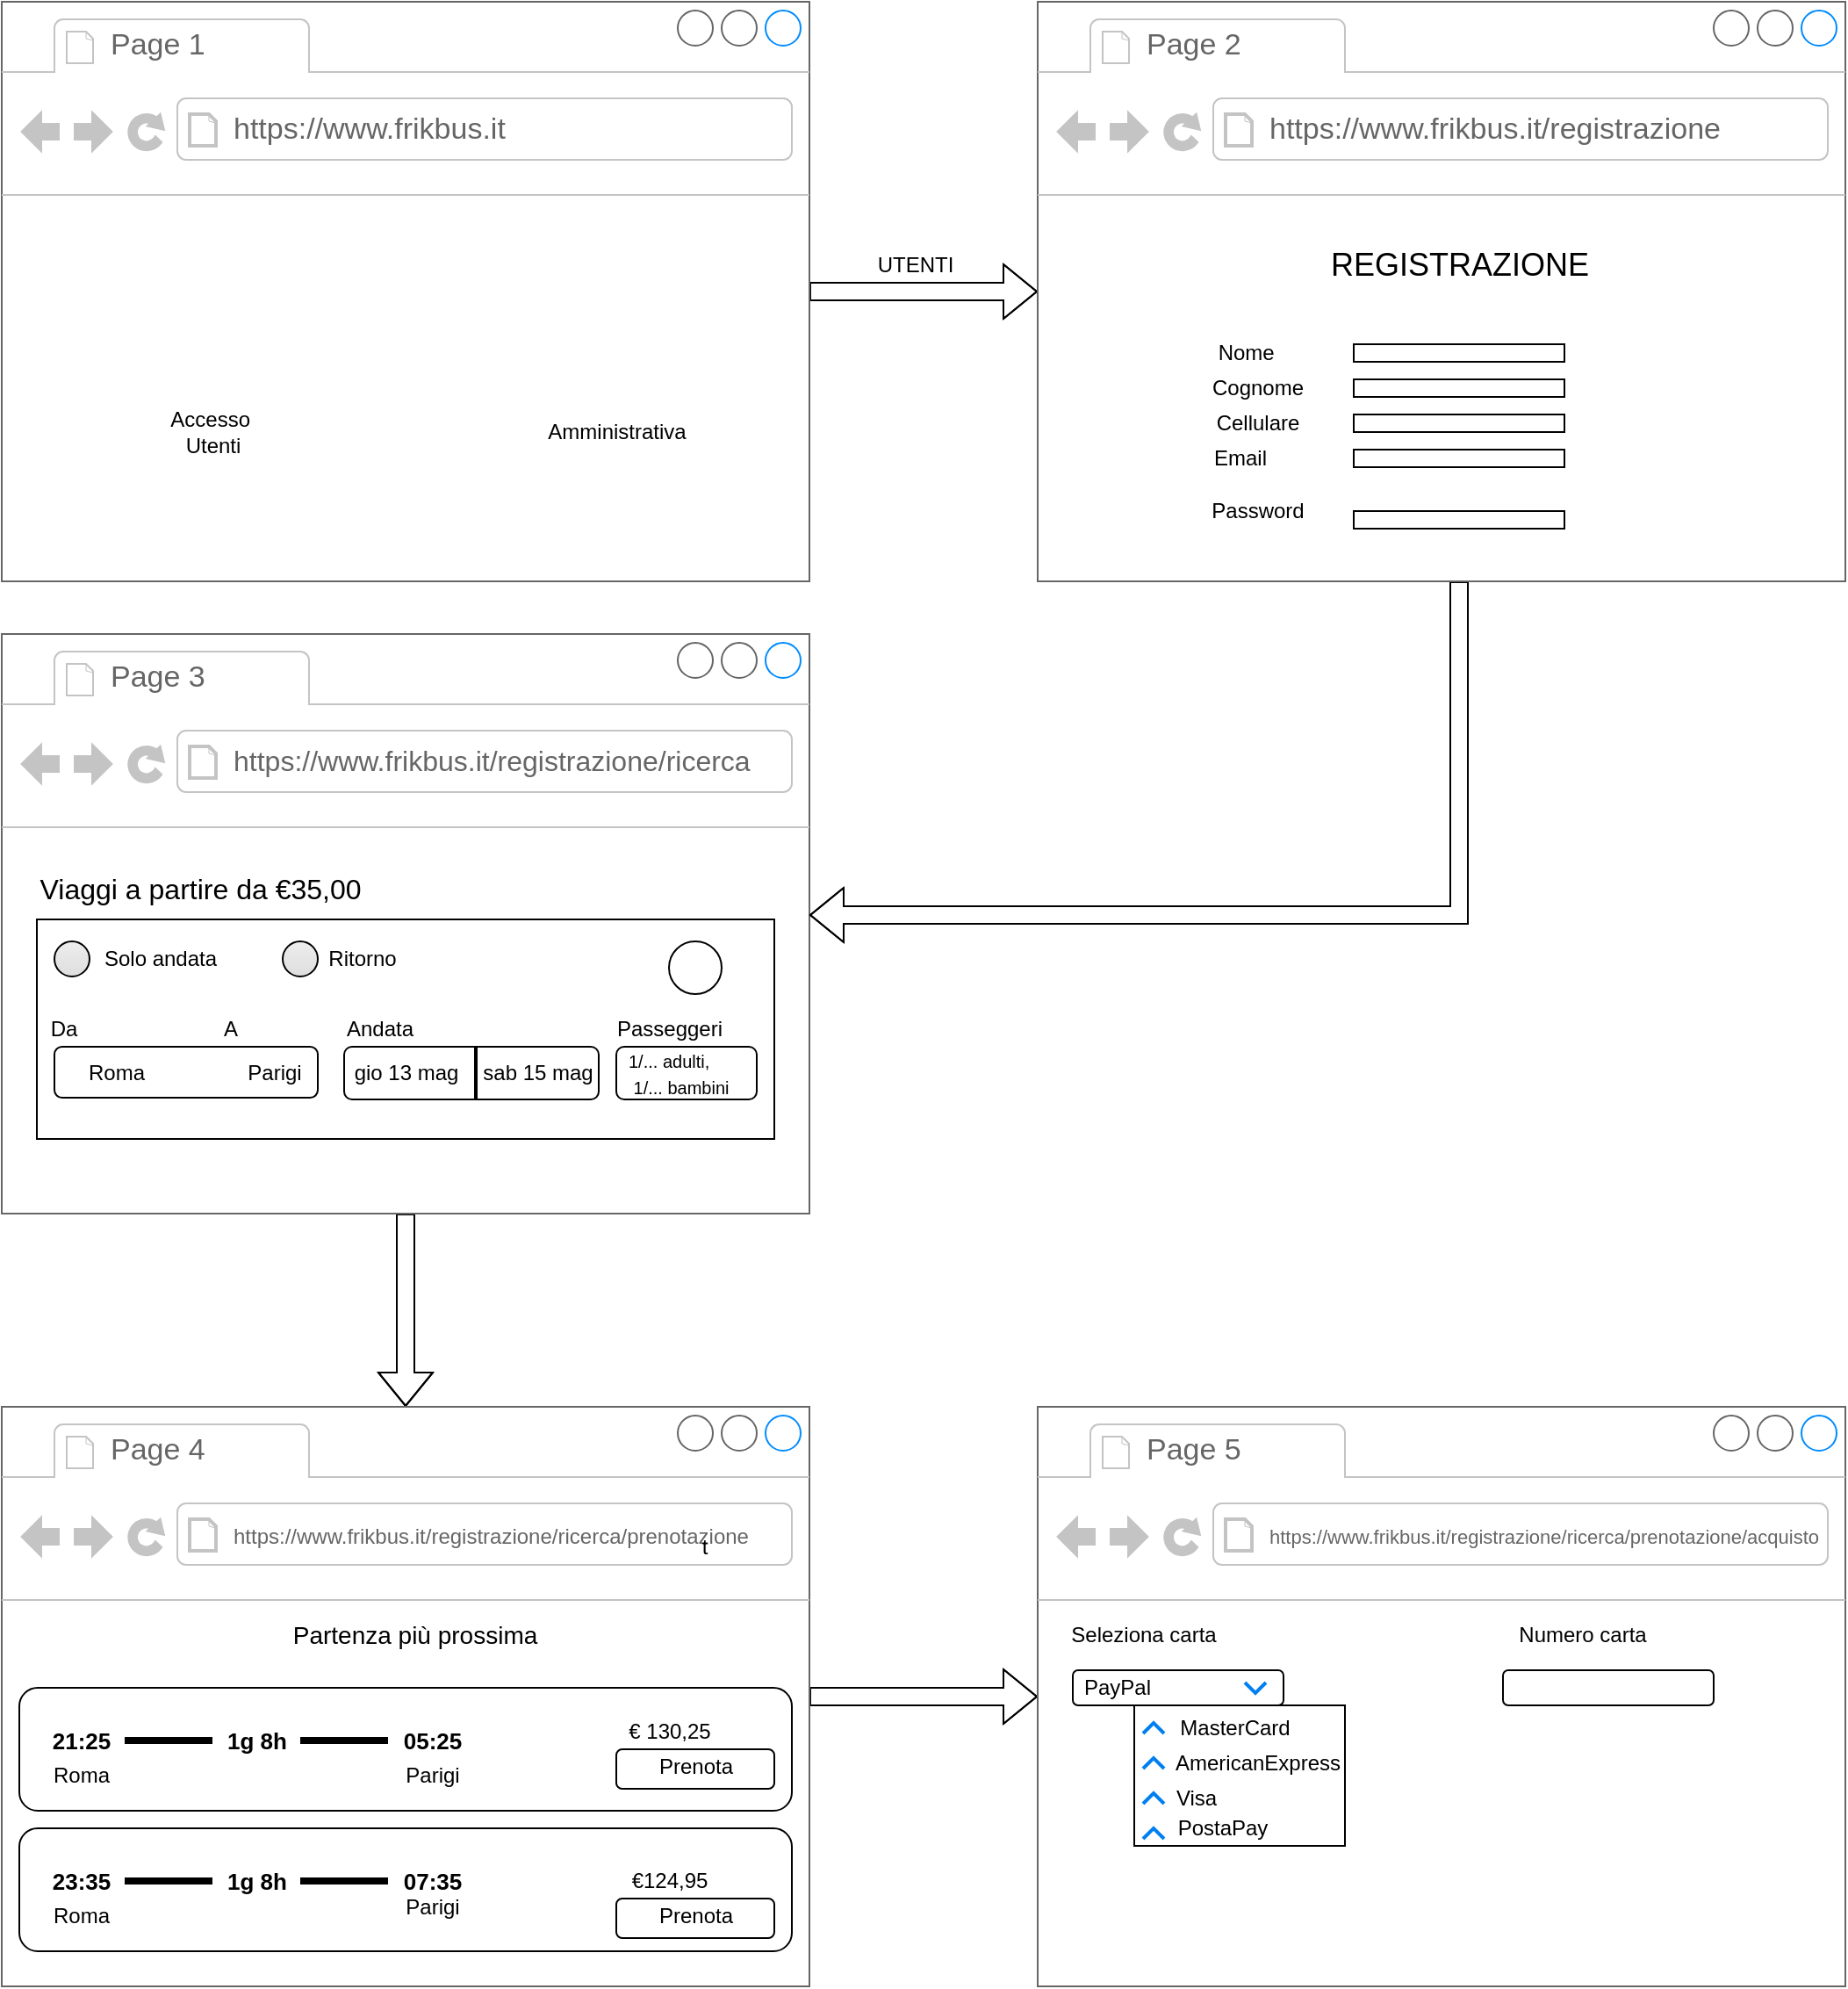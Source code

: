 <mxfile version="14.5.3" type="github">
  <diagram name="Page-1" id="e7e014a7-5840-1c2e-5031-d8a46d1fe8dd">
    <mxGraphModel dx="1447" dy="867" grid="1" gridSize="10" guides="1" tooltips="1" connect="1" arrows="1" fold="1" page="1" pageScale="1" pageWidth="1169" pageHeight="826" background="#ffffff" math="0" shadow="0">
      <root>
        <mxCell id="0" />
        <mxCell id="1" parent="0" />
        <mxCell id="rn4QGfQgwCHPHP2lhHPe-48" style="edgeStyle=orthogonalEdgeStyle;shape=flexArrow;rounded=0;orthogonalLoop=1;jettySize=auto;html=1;" edge="1" parent="1" source="1c4_iRwscZPM74WyziOa-47">
          <mxGeometry relative="1" as="geometry">
            <mxPoint x="640" y="245" as="targetPoint" />
          </mxGeometry>
        </mxCell>
        <mxCell id="1c4_iRwscZPM74WyziOa-47" value="" style="strokeWidth=1;shadow=0;dashed=0;align=center;html=1;shape=mxgraph.mockup.containers.browserWindow;rSize=0;strokeColor=#666666;strokeColor2=#008cff;strokeColor3=#c4c4c4;mainText=,;recursiveResize=0;" parent="1" vertex="1">
          <mxGeometry x="50" y="80" width="460" height="330" as="geometry" />
        </mxCell>
        <mxCell id="1c4_iRwscZPM74WyziOa-48" value="Page 1" style="strokeWidth=1;shadow=0;dashed=0;align=center;html=1;shape=mxgraph.mockup.containers.anchor;fontSize=17;fontColor=#666666;align=left;" parent="1c4_iRwscZPM74WyziOa-47" vertex="1">
          <mxGeometry x="60" y="12" width="110" height="26" as="geometry" />
        </mxCell>
        <mxCell id="1c4_iRwscZPM74WyziOa-49" value="https://www.frikbus.it" style="strokeWidth=1;shadow=0;dashed=0;align=center;html=1;shape=mxgraph.mockup.containers.anchor;rSize=0;fontSize=17;fontColor=#666666;align=left;" parent="1c4_iRwscZPM74WyziOa-47" vertex="1">
          <mxGeometry x="130" y="60" width="250" height="26" as="geometry" />
        </mxCell>
        <mxCell id="1c4_iRwscZPM74WyziOa-42" value="" style="shape=image;html=1;verticalAlign=top;verticalLabelPosition=bottom;labelBackgroundColor=#ffffff;imageAspect=0;aspect=fixed;image=https://cdn0.iconfinder.com/data/icons/small-n-flat/24/678109-profile-group-128.png" parent="1c4_iRwscZPM74WyziOa-47" vertex="1">
          <mxGeometry x="80" y="150" width="80" height="80" as="geometry" />
        </mxCell>
        <mxCell id="1c4_iRwscZPM74WyziOa-45" value="" style="shape=image;html=1;verticalAlign=top;verticalLabelPosition=bottom;labelBackgroundColor=#ffffff;imageAspect=0;aspect=fixed;image=https://cdn2.iconfinder.com/data/icons/ourea-icons/128/Administrative_Tools_256x256-32.png" parent="1c4_iRwscZPM74WyziOa-47" vertex="1">
          <mxGeometry x="300" y="150" width="80" height="80" as="geometry" />
        </mxCell>
        <mxCell id="1c4_iRwscZPM74WyziOa-50" style="edgeStyle=orthogonalEdgeStyle;rounded=0;orthogonalLoop=1;jettySize=auto;html=1;exitX=0.5;exitY=1;exitDx=0;exitDy=0;" parent="1c4_iRwscZPM74WyziOa-47" source="1c4_iRwscZPM74WyziOa-45" target="1c4_iRwscZPM74WyziOa-45" edge="1">
          <mxGeometry relative="1" as="geometry" />
        </mxCell>
        <mxCell id="rn4QGfQgwCHPHP2lhHPe-2" value="Accesso&amp;nbsp;&lt;br&gt;Utenti" style="text;html=1;resizable=0;autosize=1;align=center;verticalAlign=middle;points=[];fillColor=none;strokeColor=none;rounded=0;" vertex="1" parent="1c4_iRwscZPM74WyziOa-47">
          <mxGeometry x="90" y="230" width="60" height="30" as="geometry" />
        </mxCell>
        <mxCell id="rn4QGfQgwCHPHP2lhHPe-3" value="Amministrativa" style="text;html=1;resizable=0;autosize=1;align=center;verticalAlign=middle;points=[];fillColor=none;strokeColor=none;rounded=0;" vertex="1" parent="1c4_iRwscZPM74WyziOa-47">
          <mxGeometry x="305" y="235" width="90" height="20" as="geometry" />
        </mxCell>
        <mxCell id="rn4QGfQgwCHPHP2lhHPe-75" style="edgeStyle=orthogonalEdgeStyle;shape=flexArrow;rounded=0;orthogonalLoop=1;jettySize=auto;html=1;" edge="1" parent="1" source="rn4QGfQgwCHPHP2lhHPe-11">
          <mxGeometry relative="1" as="geometry">
            <mxPoint x="280" y="880" as="targetPoint" />
          </mxGeometry>
        </mxCell>
        <mxCell id="rn4QGfQgwCHPHP2lhHPe-11" value="" style="strokeWidth=1;shadow=0;dashed=0;align=center;html=1;shape=mxgraph.mockup.containers.browserWindow;rSize=0;strokeColor=#666666;strokeColor2=#008cff;strokeColor3=#c4c4c4;mainText=,;recursiveResize=0;" vertex="1" parent="1">
          <mxGeometry x="50" y="440" width="460" height="330" as="geometry" />
        </mxCell>
        <mxCell id="rn4QGfQgwCHPHP2lhHPe-12" value="Page 3" style="strokeWidth=1;shadow=0;dashed=0;align=center;html=1;shape=mxgraph.mockup.containers.anchor;fontSize=17;fontColor=#666666;align=left;" vertex="1" parent="rn4QGfQgwCHPHP2lhHPe-11">
          <mxGeometry x="60" y="12" width="110" height="26" as="geometry" />
        </mxCell>
        <mxCell id="rn4QGfQgwCHPHP2lhHPe-13" value="&lt;font style=&quot;font-size: 16px&quot;&gt;https://www.frikbus.it/registrazione/ricerca&lt;/font&gt;" style="strokeWidth=1;shadow=0;dashed=0;align=center;html=1;shape=mxgraph.mockup.containers.anchor;rSize=0;fontSize=17;fontColor=#666666;align=left;" vertex="1" parent="rn4QGfQgwCHPHP2lhHPe-11">
          <mxGeometry x="130" y="60" width="250" height="26" as="geometry" />
        </mxCell>
        <mxCell id="rn4QGfQgwCHPHP2lhHPe-16" style="edgeStyle=orthogonalEdgeStyle;rounded=0;orthogonalLoop=1;jettySize=auto;html=1;exitX=0.5;exitY=1;exitDx=0;exitDy=0;" edge="1" parent="rn4QGfQgwCHPHP2lhHPe-11">
          <mxGeometry relative="1" as="geometry">
            <mxPoint x="340" y="230" as="sourcePoint" />
            <mxPoint x="340" y="230" as="targetPoint" />
          </mxGeometry>
        </mxCell>
        <mxCell id="rn4QGfQgwCHPHP2lhHPe-20" value="&lt;font style=&quot;font-size: 16px&quot;&gt;Viaggi a partire da&amp;nbsp;€35,00&amp;nbsp;&lt;/font&gt;" style="text;html=1;resizable=0;autosize=1;align=center;verticalAlign=middle;points=[];fillColor=none;strokeColor=none;rounded=0;" vertex="1" parent="rn4QGfQgwCHPHP2lhHPe-11">
          <mxGeometry x="15" y="135" width="200" height="20" as="geometry" />
        </mxCell>
        <mxCell id="rn4QGfQgwCHPHP2lhHPe-29" value="" style="rounded=0;whiteSpace=wrap;html=1;" vertex="1" parent="rn4QGfQgwCHPHP2lhHPe-11">
          <mxGeometry x="20" y="162.5" width="420" height="125" as="geometry" />
        </mxCell>
        <mxCell id="rn4QGfQgwCHPHP2lhHPe-24" value="" style="html=1;shadow=0;dashed=0;shape=mxgraph.bootstrap.radioButton2;labelPosition=right;verticalLabelPosition=middle;align=left;verticalAlign=middle;gradientColor=#DEDEDE;fillColor=#EDEDED;checked=0;spacing=5;checkedFill=#0085FC;checkedStroke=#ffffff;" vertex="1" parent="rn4QGfQgwCHPHP2lhHPe-11">
          <mxGeometry x="30" y="175" width="20" height="20" as="geometry" />
        </mxCell>
        <mxCell id="rn4QGfQgwCHPHP2lhHPe-26" value="Solo andata" style="text;html=1;resizable=0;autosize=1;align=center;verticalAlign=middle;points=[];fillColor=none;strokeColor=none;rounded=0;" vertex="1" parent="rn4QGfQgwCHPHP2lhHPe-11">
          <mxGeometry x="50" y="175" width="80" height="20" as="geometry" />
        </mxCell>
        <mxCell id="rn4QGfQgwCHPHP2lhHPe-25" value="" style="html=1;shadow=0;dashed=0;shape=mxgraph.bootstrap.radioButton2;labelPosition=right;verticalLabelPosition=middle;align=left;verticalAlign=middle;gradientColor=#DEDEDE;fillColor=#EDEDED;checked=0;spacing=5;checkedFill=#0085FC;checkedStroke=#ffffff;" vertex="1" parent="rn4QGfQgwCHPHP2lhHPe-11">
          <mxGeometry x="160" y="175" width="20" height="20" as="geometry" />
        </mxCell>
        <mxCell id="rn4QGfQgwCHPHP2lhHPe-27" value="Ritorno" style="text;html=1;resizable=0;autosize=1;align=center;verticalAlign=middle;points=[];fillColor=none;strokeColor=none;rounded=0;" vertex="1" parent="rn4QGfQgwCHPHP2lhHPe-11">
          <mxGeometry x="180" y="175" width="50" height="20" as="geometry" />
        </mxCell>
        <mxCell id="rn4QGfQgwCHPHP2lhHPe-30" value="" style="rounded=1;whiteSpace=wrap;html=1;" vertex="1" parent="rn4QGfQgwCHPHP2lhHPe-11">
          <mxGeometry x="30" y="235" width="150" height="29" as="geometry" />
        </mxCell>
        <mxCell id="rn4QGfQgwCHPHP2lhHPe-31" value="Da" style="text;html=1;resizable=0;autosize=1;align=center;verticalAlign=middle;points=[];fillColor=none;strokeColor=none;rounded=0;" vertex="1" parent="rn4QGfQgwCHPHP2lhHPe-11">
          <mxGeometry x="20" y="215" width="30" height="20" as="geometry" />
        </mxCell>
        <mxCell id="rn4QGfQgwCHPHP2lhHPe-32" value="" style="shape=image;html=1;verticalAlign=top;verticalLabelPosition=bottom;labelBackgroundColor=#ffffff;imageAspect=0;aspect=fixed;image=https://cdn3.iconfinder.com/data/icons/basic-web-elements/48/location2-128.png" vertex="1" parent="rn4QGfQgwCHPHP2lhHPe-11">
          <mxGeometry x="30" y="239.5" width="20" height="20" as="geometry" />
        </mxCell>
        <mxCell id="rn4QGfQgwCHPHP2lhHPe-33" value="Roma" style="text;html=1;resizable=0;autosize=1;align=center;verticalAlign=middle;points=[];fillColor=none;strokeColor=none;rounded=0;" vertex="1" parent="rn4QGfQgwCHPHP2lhHPe-11">
          <mxGeometry x="40" y="239.5" width="50" height="20" as="geometry" />
        </mxCell>
        <mxCell id="rn4QGfQgwCHPHP2lhHPe-36" value="" style="shape=image;html=1;verticalAlign=top;verticalLabelPosition=bottom;labelBackgroundColor=#ffffff;imageAspect=0;aspect=fixed;image=https://cdn4.iconfinder.com/data/icons/top-search-7/128/_arrow_arrow_direction_right_next_forward-128.png" vertex="1" parent="rn4QGfQgwCHPHP2lhHPe-11">
          <mxGeometry x="90" y="235" width="30" height="30" as="geometry" />
        </mxCell>
        <mxCell id="rn4QGfQgwCHPHP2lhHPe-37" value="" style="shape=image;html=1;verticalAlign=top;verticalLabelPosition=bottom;labelBackgroundColor=#ffffff;imageAspect=0;aspect=fixed;image=https://cdn3.iconfinder.com/data/icons/basic-web-elements/48/location2-128.png" vertex="1" parent="rn4QGfQgwCHPHP2lhHPe-11">
          <mxGeometry x="120" y="239.5" width="20" height="20" as="geometry" />
        </mxCell>
        <mxCell id="rn4QGfQgwCHPHP2lhHPe-38" value="A" style="text;html=1;resizable=0;autosize=1;align=center;verticalAlign=middle;points=[];fillColor=none;strokeColor=none;rounded=0;" vertex="1" parent="rn4QGfQgwCHPHP2lhHPe-11">
          <mxGeometry x="120" y="215" width="20" height="20" as="geometry" />
        </mxCell>
        <mxCell id="rn4QGfQgwCHPHP2lhHPe-39" value="Parigi" style="text;html=1;resizable=0;autosize=1;align=center;verticalAlign=middle;points=[];fillColor=none;strokeColor=none;rounded=0;" vertex="1" parent="rn4QGfQgwCHPHP2lhHPe-11">
          <mxGeometry x="130" y="239.5" width="50" height="20" as="geometry" />
        </mxCell>
        <mxCell id="rn4QGfQgwCHPHP2lhHPe-40" value="" style="rounded=1;whiteSpace=wrap;html=1;" vertex="1" parent="rn4QGfQgwCHPHP2lhHPe-11">
          <mxGeometry x="195" y="235" width="145" height="30" as="geometry" />
        </mxCell>
        <mxCell id="rn4QGfQgwCHPHP2lhHPe-41" value="gio 13 mag" style="text;html=1;resizable=0;autosize=1;align=center;verticalAlign=middle;points=[];fillColor=none;strokeColor=none;rounded=0;" vertex="1" parent="rn4QGfQgwCHPHP2lhHPe-11">
          <mxGeometry x="195" y="240" width="70" height="20" as="geometry" />
        </mxCell>
        <mxCell id="rn4QGfQgwCHPHP2lhHPe-43" value="" style="line;strokeWidth=2;direction=south;html=1;" vertex="1" parent="rn4QGfQgwCHPHP2lhHPe-11">
          <mxGeometry x="265" y="235" width="10" height="30" as="geometry" />
        </mxCell>
        <mxCell id="rn4QGfQgwCHPHP2lhHPe-44" value="sab 15 mag" style="text;html=1;resizable=0;autosize=1;align=center;verticalAlign=middle;points=[];fillColor=none;strokeColor=none;rounded=0;" vertex="1" parent="rn4QGfQgwCHPHP2lhHPe-11">
          <mxGeometry x="265" y="240" width="80" height="20" as="geometry" />
        </mxCell>
        <mxCell id="rn4QGfQgwCHPHP2lhHPe-45" value="Andata" style="text;html=1;resizable=0;autosize=1;align=center;verticalAlign=middle;points=[];fillColor=none;strokeColor=none;rounded=0;" vertex="1" parent="rn4QGfQgwCHPHP2lhHPe-11">
          <mxGeometry x="190" y="215" width="50" height="20" as="geometry" />
        </mxCell>
        <mxCell id="rn4QGfQgwCHPHP2lhHPe-76" value="" style="rounded=1;whiteSpace=wrap;html=1;" vertex="1" parent="rn4QGfQgwCHPHP2lhHPe-11">
          <mxGeometry x="350" y="235" width="80" height="30" as="geometry" />
        </mxCell>
        <mxCell id="rn4QGfQgwCHPHP2lhHPe-77" value="Passeggeri&lt;br&gt;" style="text;html=1;resizable=0;autosize=1;align=center;verticalAlign=middle;points=[];fillColor=none;strokeColor=none;rounded=0;" vertex="1" parent="rn4QGfQgwCHPHP2lhHPe-11">
          <mxGeometry x="340" y="215" width="80" height="20" as="geometry" />
        </mxCell>
        <mxCell id="rn4QGfQgwCHPHP2lhHPe-78" value="&lt;font style=&quot;font-size: 10px&quot;&gt;1/... adulti,&lt;br&gt;&amp;nbsp;1/... bambini&lt;/font&gt;" style="text;html=1;resizable=0;autosize=1;align=left;verticalAlign=middle;points=[];fillColor=none;strokeColor=none;rounded=0;" vertex="1" parent="rn4QGfQgwCHPHP2lhHPe-11">
          <mxGeometry x="355" y="229.5" width="70" height="40" as="geometry" />
        </mxCell>
        <mxCell id="rn4QGfQgwCHPHP2lhHPe-120" value="" style="ellipse;whiteSpace=wrap;html=1;aspect=fixed;" vertex="1" parent="rn4QGfQgwCHPHP2lhHPe-11">
          <mxGeometry x="380" y="175" width="30" height="30" as="geometry" />
        </mxCell>
        <mxCell id="rn4QGfQgwCHPHP2lhHPe-119" value="" style="shape=image;html=1;verticalAlign=top;verticalLabelPosition=bottom;labelBackgroundColor=#ffffff;imageAspect=0;aspect=fixed;image=https://cdn0.iconfinder.com/data/icons/essentials-9/128/__Search-128.png" vertex="1" parent="rn4QGfQgwCHPHP2lhHPe-11">
          <mxGeometry x="385" y="180" width="20" height="20" as="geometry" />
        </mxCell>
        <mxCell id="rn4QGfQgwCHPHP2lhHPe-49" value="UTENTI" style="text;html=1;resizable=0;autosize=1;align=center;verticalAlign=middle;points=[];fillColor=none;strokeColor=none;rounded=0;" vertex="1" parent="1">
          <mxGeometry x="540" y="220" width="60" height="20" as="geometry" />
        </mxCell>
        <mxCell id="rn4QGfQgwCHPHP2lhHPe-71" style="edgeStyle=orthogonalEdgeStyle;shape=flexArrow;rounded=0;orthogonalLoop=1;jettySize=auto;html=1;" edge="1" parent="1" source="rn4QGfQgwCHPHP2lhHPe-50">
          <mxGeometry relative="1" as="geometry">
            <mxPoint x="510" y="600" as="targetPoint" />
            <Array as="points">
              <mxPoint x="880" y="600" />
            </Array>
          </mxGeometry>
        </mxCell>
        <mxCell id="rn4QGfQgwCHPHP2lhHPe-50" value="" style="strokeWidth=1;shadow=0;dashed=0;align=center;html=1;shape=mxgraph.mockup.containers.browserWindow;rSize=0;strokeColor=#666666;strokeColor2=#008cff;strokeColor3=#c4c4c4;mainText=,;recursiveResize=0;" vertex="1" parent="1">
          <mxGeometry x="640" y="80" width="460" height="330" as="geometry" />
        </mxCell>
        <mxCell id="rn4QGfQgwCHPHP2lhHPe-51" value="Page 2" style="strokeWidth=1;shadow=0;dashed=0;align=center;html=1;shape=mxgraph.mockup.containers.anchor;fontSize=17;fontColor=#666666;align=left;" vertex="1" parent="rn4QGfQgwCHPHP2lhHPe-50">
          <mxGeometry x="60" y="12" width="110" height="26" as="geometry" />
        </mxCell>
        <mxCell id="rn4QGfQgwCHPHP2lhHPe-52" value="https://www.frikbus.it/registrazione" style="strokeWidth=1;shadow=0;dashed=0;align=center;html=1;shape=mxgraph.mockup.containers.anchor;rSize=0;fontSize=17;fontColor=#666666;align=left;" vertex="1" parent="rn4QGfQgwCHPHP2lhHPe-50">
          <mxGeometry x="130" y="60" width="250" height="26" as="geometry" />
        </mxCell>
        <mxCell id="rn4QGfQgwCHPHP2lhHPe-55" style="edgeStyle=orthogonalEdgeStyle;rounded=0;orthogonalLoop=1;jettySize=auto;html=1;exitX=0.5;exitY=1;exitDx=0;exitDy=0;" edge="1" parent="rn4QGfQgwCHPHP2lhHPe-50">
          <mxGeometry relative="1" as="geometry">
            <mxPoint x="340" y="230" as="sourcePoint" />
            <mxPoint x="340" y="230" as="targetPoint" />
          </mxGeometry>
        </mxCell>
        <mxCell id="rn4QGfQgwCHPHP2lhHPe-58" value="" style="shape=image;html=1;verticalAlign=top;verticalLabelPosition=bottom;labelBackgroundColor=#ffffff;imageAspect=0;aspect=fixed;image=https://cdn2.iconfinder.com/data/icons/people-80/96/Picture1-128.png" vertex="1" parent="rn4QGfQgwCHPHP2lhHPe-50">
          <mxGeometry x="10" y="120" width="40" height="40" as="geometry" />
        </mxCell>
        <mxCell id="rn4QGfQgwCHPHP2lhHPe-59" value="&lt;font style=&quot;font-size: 18px&quot;&gt;REGISTRAZIONE&lt;/font&gt;" style="text;html=1;resizable=0;autosize=1;align=center;verticalAlign=middle;points=[];fillColor=none;strokeColor=none;rounded=0;" vertex="1" parent="rn4QGfQgwCHPHP2lhHPe-50">
          <mxGeometry x="160" y="140" width="160" height="20" as="geometry" />
        </mxCell>
        <mxCell id="rn4QGfQgwCHPHP2lhHPe-60" value="Nome&amp;nbsp;&lt;br&gt;" style="text;html=1;resizable=0;autosize=1;align=center;verticalAlign=middle;points=[];fillColor=none;strokeColor=none;rounded=0;" vertex="1" parent="rn4QGfQgwCHPHP2lhHPe-50">
          <mxGeometry x="95" y="190" width="50" height="20" as="geometry" />
        </mxCell>
        <mxCell id="rn4QGfQgwCHPHP2lhHPe-61" value="Cognome" style="text;html=1;resizable=0;autosize=1;align=center;verticalAlign=middle;points=[];fillColor=none;strokeColor=none;rounded=0;" vertex="1" parent="rn4QGfQgwCHPHP2lhHPe-50">
          <mxGeometry x="90" y="210" width="70" height="20" as="geometry" />
        </mxCell>
        <mxCell id="rn4QGfQgwCHPHP2lhHPe-63" value="Email" style="text;html=1;resizable=0;autosize=1;align=center;verticalAlign=middle;points=[];fillColor=none;strokeColor=none;rounded=0;" vertex="1" parent="rn4QGfQgwCHPHP2lhHPe-50">
          <mxGeometry x="90" y="250" width="50" height="20" as="geometry" />
        </mxCell>
        <mxCell id="rn4QGfQgwCHPHP2lhHPe-64" value="Cellulare" style="text;html=1;resizable=0;autosize=1;align=center;verticalAlign=middle;points=[];fillColor=none;strokeColor=none;rounded=0;" vertex="1" parent="rn4QGfQgwCHPHP2lhHPe-50">
          <mxGeometry x="95" y="230" width="60" height="20" as="geometry" />
        </mxCell>
        <mxCell id="rn4QGfQgwCHPHP2lhHPe-65" value="Password" style="text;html=1;resizable=0;autosize=1;align=center;verticalAlign=middle;points=[];fillColor=none;strokeColor=none;rounded=0;" vertex="1" parent="rn4QGfQgwCHPHP2lhHPe-50">
          <mxGeometry x="90" y="280" width="70" height="20" as="geometry" />
        </mxCell>
        <mxCell id="rn4QGfQgwCHPHP2lhHPe-66" value="" style="rounded=0;whiteSpace=wrap;html=1;" vertex="1" parent="rn4QGfQgwCHPHP2lhHPe-50">
          <mxGeometry x="180" y="195" width="120" height="10" as="geometry" />
        </mxCell>
        <mxCell id="rn4QGfQgwCHPHP2lhHPe-67" value="" style="rounded=0;whiteSpace=wrap;html=1;" vertex="1" parent="rn4QGfQgwCHPHP2lhHPe-50">
          <mxGeometry x="180" y="215" width="120" height="10" as="geometry" />
        </mxCell>
        <mxCell id="rn4QGfQgwCHPHP2lhHPe-68" value="" style="rounded=0;whiteSpace=wrap;html=1;" vertex="1" parent="rn4QGfQgwCHPHP2lhHPe-50">
          <mxGeometry x="180" y="235" width="120" height="10" as="geometry" />
        </mxCell>
        <mxCell id="rn4QGfQgwCHPHP2lhHPe-69" value="" style="rounded=0;whiteSpace=wrap;html=1;" vertex="1" parent="rn4QGfQgwCHPHP2lhHPe-50">
          <mxGeometry x="180" y="255" width="120" height="10" as="geometry" />
        </mxCell>
        <mxCell id="rn4QGfQgwCHPHP2lhHPe-70" value="" style="rounded=0;whiteSpace=wrap;html=1;" vertex="1" parent="rn4QGfQgwCHPHP2lhHPe-50">
          <mxGeometry x="180" y="290" width="120" height="10" as="geometry" />
        </mxCell>
        <mxCell id="rn4QGfQgwCHPHP2lhHPe-133" style="edgeStyle=orthogonalEdgeStyle;shape=flexArrow;rounded=0;orthogonalLoop=1;jettySize=auto;html=1;" edge="1" parent="1" source="rn4QGfQgwCHPHP2lhHPe-79">
          <mxGeometry relative="1" as="geometry">
            <mxPoint x="640" y="1045" as="targetPoint" />
          </mxGeometry>
        </mxCell>
        <mxCell id="rn4QGfQgwCHPHP2lhHPe-79" value="" style="strokeWidth=1;shadow=0;dashed=0;align=center;html=1;shape=mxgraph.mockup.containers.browserWindow;rSize=0;strokeColor=#666666;strokeColor2=#008cff;strokeColor3=#c4c4c4;mainText=,;recursiveResize=0;" vertex="1" parent="1">
          <mxGeometry x="50" y="880" width="460" height="330" as="geometry" />
        </mxCell>
        <mxCell id="rn4QGfQgwCHPHP2lhHPe-80" value="Page 4" style="strokeWidth=1;shadow=0;dashed=0;align=center;html=1;shape=mxgraph.mockup.containers.anchor;fontSize=17;fontColor=#666666;align=left;" vertex="1" parent="rn4QGfQgwCHPHP2lhHPe-79">
          <mxGeometry x="60" y="12" width="110" height="26" as="geometry" />
        </mxCell>
        <mxCell id="rn4QGfQgwCHPHP2lhHPe-81" value="&lt;font style=&quot;font-size: 12px&quot;&gt;https://www.frikbus.it/registrazione/ricerca/prenotazione&lt;/font&gt;" style="strokeWidth=1;shadow=0;dashed=0;align=center;html=1;shape=mxgraph.mockup.containers.anchor;rSize=0;fontSize=17;fontColor=#666666;align=left;" vertex="1" parent="rn4QGfQgwCHPHP2lhHPe-79">
          <mxGeometry x="130" y="60" width="250" height="26" as="geometry" />
        </mxCell>
        <mxCell id="rn4QGfQgwCHPHP2lhHPe-82" style="edgeStyle=orthogonalEdgeStyle;rounded=0;orthogonalLoop=1;jettySize=auto;html=1;exitX=0.5;exitY=1;exitDx=0;exitDy=0;" edge="1" parent="rn4QGfQgwCHPHP2lhHPe-79">
          <mxGeometry relative="1" as="geometry">
            <mxPoint x="340" y="230" as="sourcePoint" />
            <mxPoint x="340" y="230" as="targetPoint" />
          </mxGeometry>
        </mxCell>
        <mxCell id="rn4QGfQgwCHPHP2lhHPe-106" value="" style="rounded=1;whiteSpace=wrap;html=1;" vertex="1" parent="rn4QGfQgwCHPHP2lhHPe-79">
          <mxGeometry x="10" y="160" width="440" height="70" as="geometry" />
        </mxCell>
        <mxCell id="rn4QGfQgwCHPHP2lhHPe-107" value="" style="rounded=1;whiteSpace=wrap;html=1;" vertex="1" parent="rn4QGfQgwCHPHP2lhHPe-79">
          <mxGeometry x="10" y="240" width="440" height="70" as="geometry" />
        </mxCell>
        <mxCell id="rn4QGfQgwCHPHP2lhHPe-108" value="&lt;font style=&quot;font-size: 14px&quot;&gt;Partenza più prossima&lt;/font&gt;" style="text;html=1;resizable=0;autosize=1;align=center;verticalAlign=middle;points=[];fillColor=none;strokeColor=none;rounded=0;" vertex="1" parent="rn4QGfQgwCHPHP2lhHPe-79">
          <mxGeometry x="160" y="120" width="150" height="20" as="geometry" />
        </mxCell>
        <mxCell id="rn4QGfQgwCHPHP2lhHPe-109" value="&lt;b&gt;&lt;font style=&quot;font-size: 13px&quot;&gt;21:25&lt;/font&gt;&lt;/b&gt;" style="text;html=1;resizable=0;autosize=1;align=center;verticalAlign=middle;points=[];fillColor=none;strokeColor=none;rounded=0;" vertex="1" parent="rn4QGfQgwCHPHP2lhHPe-79">
          <mxGeometry x="20" y="180" width="50" height="20" as="geometry" />
        </mxCell>
        <mxCell id="rn4QGfQgwCHPHP2lhHPe-110" value="" style="line;strokeWidth=4;html=1;perimeter=backbonePerimeter;points=[];outlineConnect=0;" vertex="1" parent="rn4QGfQgwCHPHP2lhHPe-79">
          <mxGeometry x="70" y="185" width="50" height="10" as="geometry" />
        </mxCell>
        <mxCell id="rn4QGfQgwCHPHP2lhHPe-111" value="Roma" style="text;html=1;resizable=0;autosize=1;align=center;verticalAlign=middle;points=[];fillColor=none;strokeColor=none;rounded=0;" vertex="1" parent="rn4QGfQgwCHPHP2lhHPe-79">
          <mxGeometry x="20" y="200" width="50" height="20" as="geometry" />
        </mxCell>
        <mxCell id="rn4QGfQgwCHPHP2lhHPe-112" value="&lt;b&gt;&lt;font style=&quot;font-size: 13px&quot;&gt;1g 8h&lt;/font&gt;&lt;/b&gt;" style="text;html=1;resizable=0;autosize=1;align=center;verticalAlign=middle;points=[];fillColor=none;strokeColor=none;rounded=0;" vertex="1" parent="rn4QGfQgwCHPHP2lhHPe-79">
          <mxGeometry x="120" y="180" width="50" height="20" as="geometry" />
        </mxCell>
        <mxCell id="rn4QGfQgwCHPHP2lhHPe-113" value="" style="line;strokeWidth=4;html=1;perimeter=backbonePerimeter;points=[];outlineConnect=0;" vertex="1" parent="rn4QGfQgwCHPHP2lhHPe-79">
          <mxGeometry x="170" y="185" width="50" height="10" as="geometry" />
        </mxCell>
        <mxCell id="rn4QGfQgwCHPHP2lhHPe-114" value="&lt;b&gt;&lt;font style=&quot;font-size: 13px&quot;&gt;05:25&lt;/font&gt;&lt;/b&gt;" style="text;html=1;resizable=0;autosize=1;align=center;verticalAlign=middle;points=[];fillColor=none;strokeColor=none;rounded=0;" vertex="1" parent="rn4QGfQgwCHPHP2lhHPe-79">
          <mxGeometry x="220" y="180" width="50" height="20" as="geometry" />
        </mxCell>
        <mxCell id="rn4QGfQgwCHPHP2lhHPe-116" value="Parigi" style="text;html=1;resizable=0;autosize=1;align=center;verticalAlign=middle;points=[];fillColor=none;strokeColor=none;rounded=0;" vertex="1" parent="rn4QGfQgwCHPHP2lhHPe-79">
          <mxGeometry x="220" y="200" width="50" height="20" as="geometry" />
        </mxCell>
        <mxCell id="rn4QGfQgwCHPHP2lhHPe-117" value="" style="rounded=1;whiteSpace=wrap;html=1;" vertex="1" parent="rn4QGfQgwCHPHP2lhHPe-79">
          <mxGeometry x="350" y="195" width="90" height="22.5" as="geometry" />
        </mxCell>
        <mxCell id="rn4QGfQgwCHPHP2lhHPe-118" value="Prenota" style="text;html=1;resizable=0;autosize=1;align=center;verticalAlign=middle;points=[];fillColor=none;strokeColor=none;rounded=0;" vertex="1" parent="rn4QGfQgwCHPHP2lhHPe-79">
          <mxGeometry x="365" y="195" width="60" height="20" as="geometry" />
        </mxCell>
        <mxCell id="rn4QGfQgwCHPHP2lhHPe-121" value="&lt;b&gt;&lt;font style=&quot;font-size: 13px&quot;&gt;23:35&lt;/font&gt;&lt;/b&gt;" style="text;html=1;resizable=0;autosize=1;align=center;verticalAlign=middle;points=[];fillColor=none;strokeColor=none;rounded=0;" vertex="1" parent="rn4QGfQgwCHPHP2lhHPe-79">
          <mxGeometry x="20" y="260" width="50" height="20" as="geometry" />
        </mxCell>
        <mxCell id="rn4QGfQgwCHPHP2lhHPe-122" value="Roma" style="text;html=1;resizable=0;autosize=1;align=center;verticalAlign=middle;points=[];fillColor=none;strokeColor=none;rounded=0;" vertex="1" parent="rn4QGfQgwCHPHP2lhHPe-79">
          <mxGeometry x="20" y="280" width="50" height="20" as="geometry" />
        </mxCell>
        <mxCell id="rn4QGfQgwCHPHP2lhHPe-123" value="" style="line;strokeWidth=4;html=1;perimeter=backbonePerimeter;points=[];outlineConnect=0;" vertex="1" parent="rn4QGfQgwCHPHP2lhHPe-79">
          <mxGeometry x="70" y="265" width="50" height="10" as="geometry" />
        </mxCell>
        <mxCell id="rn4QGfQgwCHPHP2lhHPe-124" value="&lt;b&gt;&lt;font style=&quot;font-size: 13px&quot;&gt;1g 8h&lt;/font&gt;&lt;/b&gt;" style="text;html=1;resizable=0;autosize=1;align=center;verticalAlign=middle;points=[];fillColor=none;strokeColor=none;rounded=0;" vertex="1" parent="rn4QGfQgwCHPHP2lhHPe-79">
          <mxGeometry x="120" y="260" width="50" height="20" as="geometry" />
        </mxCell>
        <mxCell id="rn4QGfQgwCHPHP2lhHPe-125" value="" style="line;strokeWidth=4;html=1;perimeter=backbonePerimeter;points=[];outlineConnect=0;" vertex="1" parent="rn4QGfQgwCHPHP2lhHPe-79">
          <mxGeometry x="170" y="265" width="50" height="10" as="geometry" />
        </mxCell>
        <mxCell id="rn4QGfQgwCHPHP2lhHPe-126" value="&lt;b&gt;&lt;font style=&quot;font-size: 13px&quot;&gt;07:35&lt;/font&gt;&lt;/b&gt;" style="text;html=1;resizable=0;autosize=1;align=center;verticalAlign=middle;points=[];fillColor=none;strokeColor=none;rounded=0;" vertex="1" parent="rn4QGfQgwCHPHP2lhHPe-79">
          <mxGeometry x="220" y="260" width="50" height="20" as="geometry" />
        </mxCell>
        <mxCell id="rn4QGfQgwCHPHP2lhHPe-127" value="Parigi" style="text;html=1;resizable=0;autosize=1;align=center;verticalAlign=middle;points=[];fillColor=none;strokeColor=none;rounded=0;" vertex="1" parent="rn4QGfQgwCHPHP2lhHPe-79">
          <mxGeometry x="220" y="275" width="50" height="20" as="geometry" />
        </mxCell>
        <mxCell id="rn4QGfQgwCHPHP2lhHPe-128" value="" style="rounded=1;whiteSpace=wrap;html=1;" vertex="1" parent="rn4QGfQgwCHPHP2lhHPe-79">
          <mxGeometry x="350" y="280" width="90" height="22.5" as="geometry" />
        </mxCell>
        <mxCell id="rn4QGfQgwCHPHP2lhHPe-129" value="Prenota" style="text;html=1;resizable=0;autosize=1;align=center;verticalAlign=middle;points=[];fillColor=none;strokeColor=none;rounded=0;" vertex="1" parent="rn4QGfQgwCHPHP2lhHPe-79">
          <mxGeometry x="365" y="280" width="60" height="20" as="geometry" />
        </mxCell>
        <mxCell id="rn4QGfQgwCHPHP2lhHPe-131" value="€ 130,25" style="text;html=1;resizable=0;autosize=1;align=center;verticalAlign=middle;points=[];fillColor=none;strokeColor=none;rounded=0;" vertex="1" parent="rn4QGfQgwCHPHP2lhHPe-79">
          <mxGeometry x="350" y="175" width="60" height="20" as="geometry" />
        </mxCell>
        <mxCell id="rn4QGfQgwCHPHP2lhHPe-132" value="€124,95" style="text;html=1;resizable=0;autosize=1;align=center;verticalAlign=middle;points=[];fillColor=none;strokeColor=none;rounded=0;" vertex="1" parent="rn4QGfQgwCHPHP2lhHPe-79">
          <mxGeometry x="350" y="260" width="60" height="20" as="geometry" />
        </mxCell>
        <mxCell id="rn4QGfQgwCHPHP2lhHPe-105" value="t" style="text;html=1;align=center;verticalAlign=middle;resizable=0;points=[];autosize=1;" vertex="1" parent="1">
          <mxGeometry x="440" y="950" width="20" height="20" as="geometry" />
        </mxCell>
        <mxCell id="rn4QGfQgwCHPHP2lhHPe-134" value="" style="strokeWidth=1;shadow=0;dashed=0;align=center;html=1;shape=mxgraph.mockup.containers.browserWindow;rSize=0;strokeColor=#666666;strokeColor2=#008cff;strokeColor3=#c4c4c4;mainText=,;recursiveResize=0;" vertex="1" parent="1">
          <mxGeometry x="640" y="880" width="460" height="330" as="geometry" />
        </mxCell>
        <mxCell id="rn4QGfQgwCHPHP2lhHPe-135" value="Page 5" style="strokeWidth=1;shadow=0;dashed=0;align=center;html=1;shape=mxgraph.mockup.containers.anchor;fontSize=17;fontColor=#666666;align=left;" vertex="1" parent="rn4QGfQgwCHPHP2lhHPe-134">
          <mxGeometry x="60" y="12" width="110" height="26" as="geometry" />
        </mxCell>
        <mxCell id="rn4QGfQgwCHPHP2lhHPe-136" value="&lt;font style=&quot;font-size: 11px&quot;&gt;https://www.frikbus.it/registrazione/ricerca/prenotazione/acquisto&lt;/font&gt;" style="strokeWidth=1;shadow=0;dashed=0;align=center;html=1;shape=mxgraph.mockup.containers.anchor;rSize=0;fontSize=17;fontColor=#666666;align=left;" vertex="1" parent="rn4QGfQgwCHPHP2lhHPe-134">
          <mxGeometry x="130" y="60" width="250" height="26" as="geometry" />
        </mxCell>
        <mxCell id="rn4QGfQgwCHPHP2lhHPe-137" style="edgeStyle=orthogonalEdgeStyle;rounded=0;orthogonalLoop=1;jettySize=auto;html=1;exitX=0.5;exitY=1;exitDx=0;exitDy=0;" edge="1" parent="rn4QGfQgwCHPHP2lhHPe-134">
          <mxGeometry relative="1" as="geometry">
            <mxPoint x="340" y="230" as="sourcePoint" />
            <mxPoint x="340" y="230" as="targetPoint" />
          </mxGeometry>
        </mxCell>
        <mxCell id="rn4QGfQgwCHPHP2lhHPe-161" value="Seleziona carta" style="text;html=1;resizable=0;autosize=1;align=center;verticalAlign=middle;points=[];fillColor=none;strokeColor=none;rounded=0;" vertex="1" parent="rn4QGfQgwCHPHP2lhHPe-134">
          <mxGeometry x="10" y="120" width="100" height="20" as="geometry" />
        </mxCell>
        <mxCell id="rn4QGfQgwCHPHP2lhHPe-162" value="" style="rounded=1;whiteSpace=wrap;html=1;" vertex="1" parent="rn4QGfQgwCHPHP2lhHPe-134">
          <mxGeometry x="20" y="150" width="120" height="20" as="geometry" />
        </mxCell>
        <mxCell id="rn4QGfQgwCHPHP2lhHPe-163" value="PayPal" style="text;html=1;resizable=0;autosize=1;align=center;verticalAlign=middle;points=[];fillColor=none;strokeColor=none;rounded=0;" vertex="1" parent="rn4QGfQgwCHPHP2lhHPe-134">
          <mxGeometry x="20" y="150" width="50" height="20" as="geometry" />
        </mxCell>
        <mxCell id="rn4QGfQgwCHPHP2lhHPe-164" value="" style="html=1;verticalLabelPosition=bottom;labelBackgroundColor=#ffffff;verticalAlign=top;shadow=0;dashed=0;strokeWidth=2;shape=mxgraph.ios7.misc.down;strokeColor=#0080f0;" vertex="1" parent="rn4QGfQgwCHPHP2lhHPe-134">
          <mxGeometry x="118" y="157" width="12" height="6" as="geometry" />
        </mxCell>
        <mxCell id="rn4QGfQgwCHPHP2lhHPe-165" value="" style="rounded=0;whiteSpace=wrap;html=1;" vertex="1" parent="rn4QGfQgwCHPHP2lhHPe-134">
          <mxGeometry x="55" y="170" width="120" height="80" as="geometry" />
        </mxCell>
        <mxCell id="rn4QGfQgwCHPHP2lhHPe-166" value="" style="html=1;verticalLabelPosition=bottom;labelBackgroundColor=#ffffff;verticalAlign=top;shadow=0;dashed=0;strokeWidth=2;shape=mxgraph.ios7.misc.up;strokeColor=#0080f0;" vertex="1" parent="rn4QGfQgwCHPHP2lhHPe-134">
          <mxGeometry x="60" y="180" width="12" height="6" as="geometry" />
        </mxCell>
        <mxCell id="rn4QGfQgwCHPHP2lhHPe-167" value="MasterCard" style="text;html=1;resizable=0;autosize=1;align=center;verticalAlign=middle;points=[];fillColor=none;strokeColor=none;rounded=0;" vertex="1" parent="rn4QGfQgwCHPHP2lhHPe-134">
          <mxGeometry x="72" y="173" width="80" height="20" as="geometry" />
        </mxCell>
        <mxCell id="rn4QGfQgwCHPHP2lhHPe-169" value="" style="html=1;verticalLabelPosition=bottom;labelBackgroundColor=#ffffff;verticalAlign=top;shadow=0;dashed=0;strokeWidth=2;shape=mxgraph.ios7.misc.up;strokeColor=#0080f0;" vertex="1" parent="rn4QGfQgwCHPHP2lhHPe-134">
          <mxGeometry x="60" y="220" width="12" height="6" as="geometry" />
        </mxCell>
        <mxCell id="rn4QGfQgwCHPHP2lhHPe-173" value="" style="html=1;verticalLabelPosition=bottom;labelBackgroundColor=#ffffff;verticalAlign=top;shadow=0;dashed=0;strokeWidth=2;shape=mxgraph.ios7.misc.up;strokeColor=#0080f0;" vertex="1" parent="rn4QGfQgwCHPHP2lhHPe-134">
          <mxGeometry x="60" y="200" width="12" height="6" as="geometry" />
        </mxCell>
        <mxCell id="rn4QGfQgwCHPHP2lhHPe-172" value="" style="html=1;verticalLabelPosition=bottom;labelBackgroundColor=#ffffff;verticalAlign=top;shadow=0;dashed=0;strokeWidth=2;shape=mxgraph.ios7.misc.up;strokeColor=#0080f0;" vertex="1" parent="rn4QGfQgwCHPHP2lhHPe-134">
          <mxGeometry x="60" y="240" width="12" height="6" as="geometry" />
        </mxCell>
        <mxCell id="rn4QGfQgwCHPHP2lhHPe-174" value="AmericanExpress" style="text;html=1;resizable=0;autosize=1;align=center;verticalAlign=middle;points=[];fillColor=none;strokeColor=none;rounded=0;" vertex="1" parent="rn4QGfQgwCHPHP2lhHPe-134">
          <mxGeometry x="70" y="193" width="110" height="20" as="geometry" />
        </mxCell>
        <mxCell id="rn4QGfQgwCHPHP2lhHPe-175" value="Visa" style="text;html=1;resizable=0;autosize=1;align=center;verticalAlign=middle;points=[];fillColor=none;strokeColor=none;rounded=0;" vertex="1" parent="rn4QGfQgwCHPHP2lhHPe-134">
          <mxGeometry x="70" y="213" width="40" height="20" as="geometry" />
        </mxCell>
        <mxCell id="rn4QGfQgwCHPHP2lhHPe-178" value="PostaPay" style="text;html=1;resizable=0;autosize=1;align=center;verticalAlign=middle;points=[];fillColor=none;strokeColor=none;rounded=0;" vertex="1" parent="rn4QGfQgwCHPHP2lhHPe-134">
          <mxGeometry x="70" y="230" width="70" height="20" as="geometry" />
        </mxCell>
        <mxCell id="rn4QGfQgwCHPHP2lhHPe-179" value="" style="rounded=1;whiteSpace=wrap;html=1;" vertex="1" parent="rn4QGfQgwCHPHP2lhHPe-134">
          <mxGeometry x="265" y="150" width="120" height="20" as="geometry" />
        </mxCell>
        <mxCell id="rn4QGfQgwCHPHP2lhHPe-180" value="Numero carta" style="text;html=1;resizable=0;autosize=1;align=center;verticalAlign=middle;points=[];fillColor=none;strokeColor=none;rounded=0;" vertex="1" parent="rn4QGfQgwCHPHP2lhHPe-134">
          <mxGeometry x="265" y="120" width="90" height="20" as="geometry" />
        </mxCell>
      </root>
    </mxGraphModel>
  </diagram>
</mxfile>

